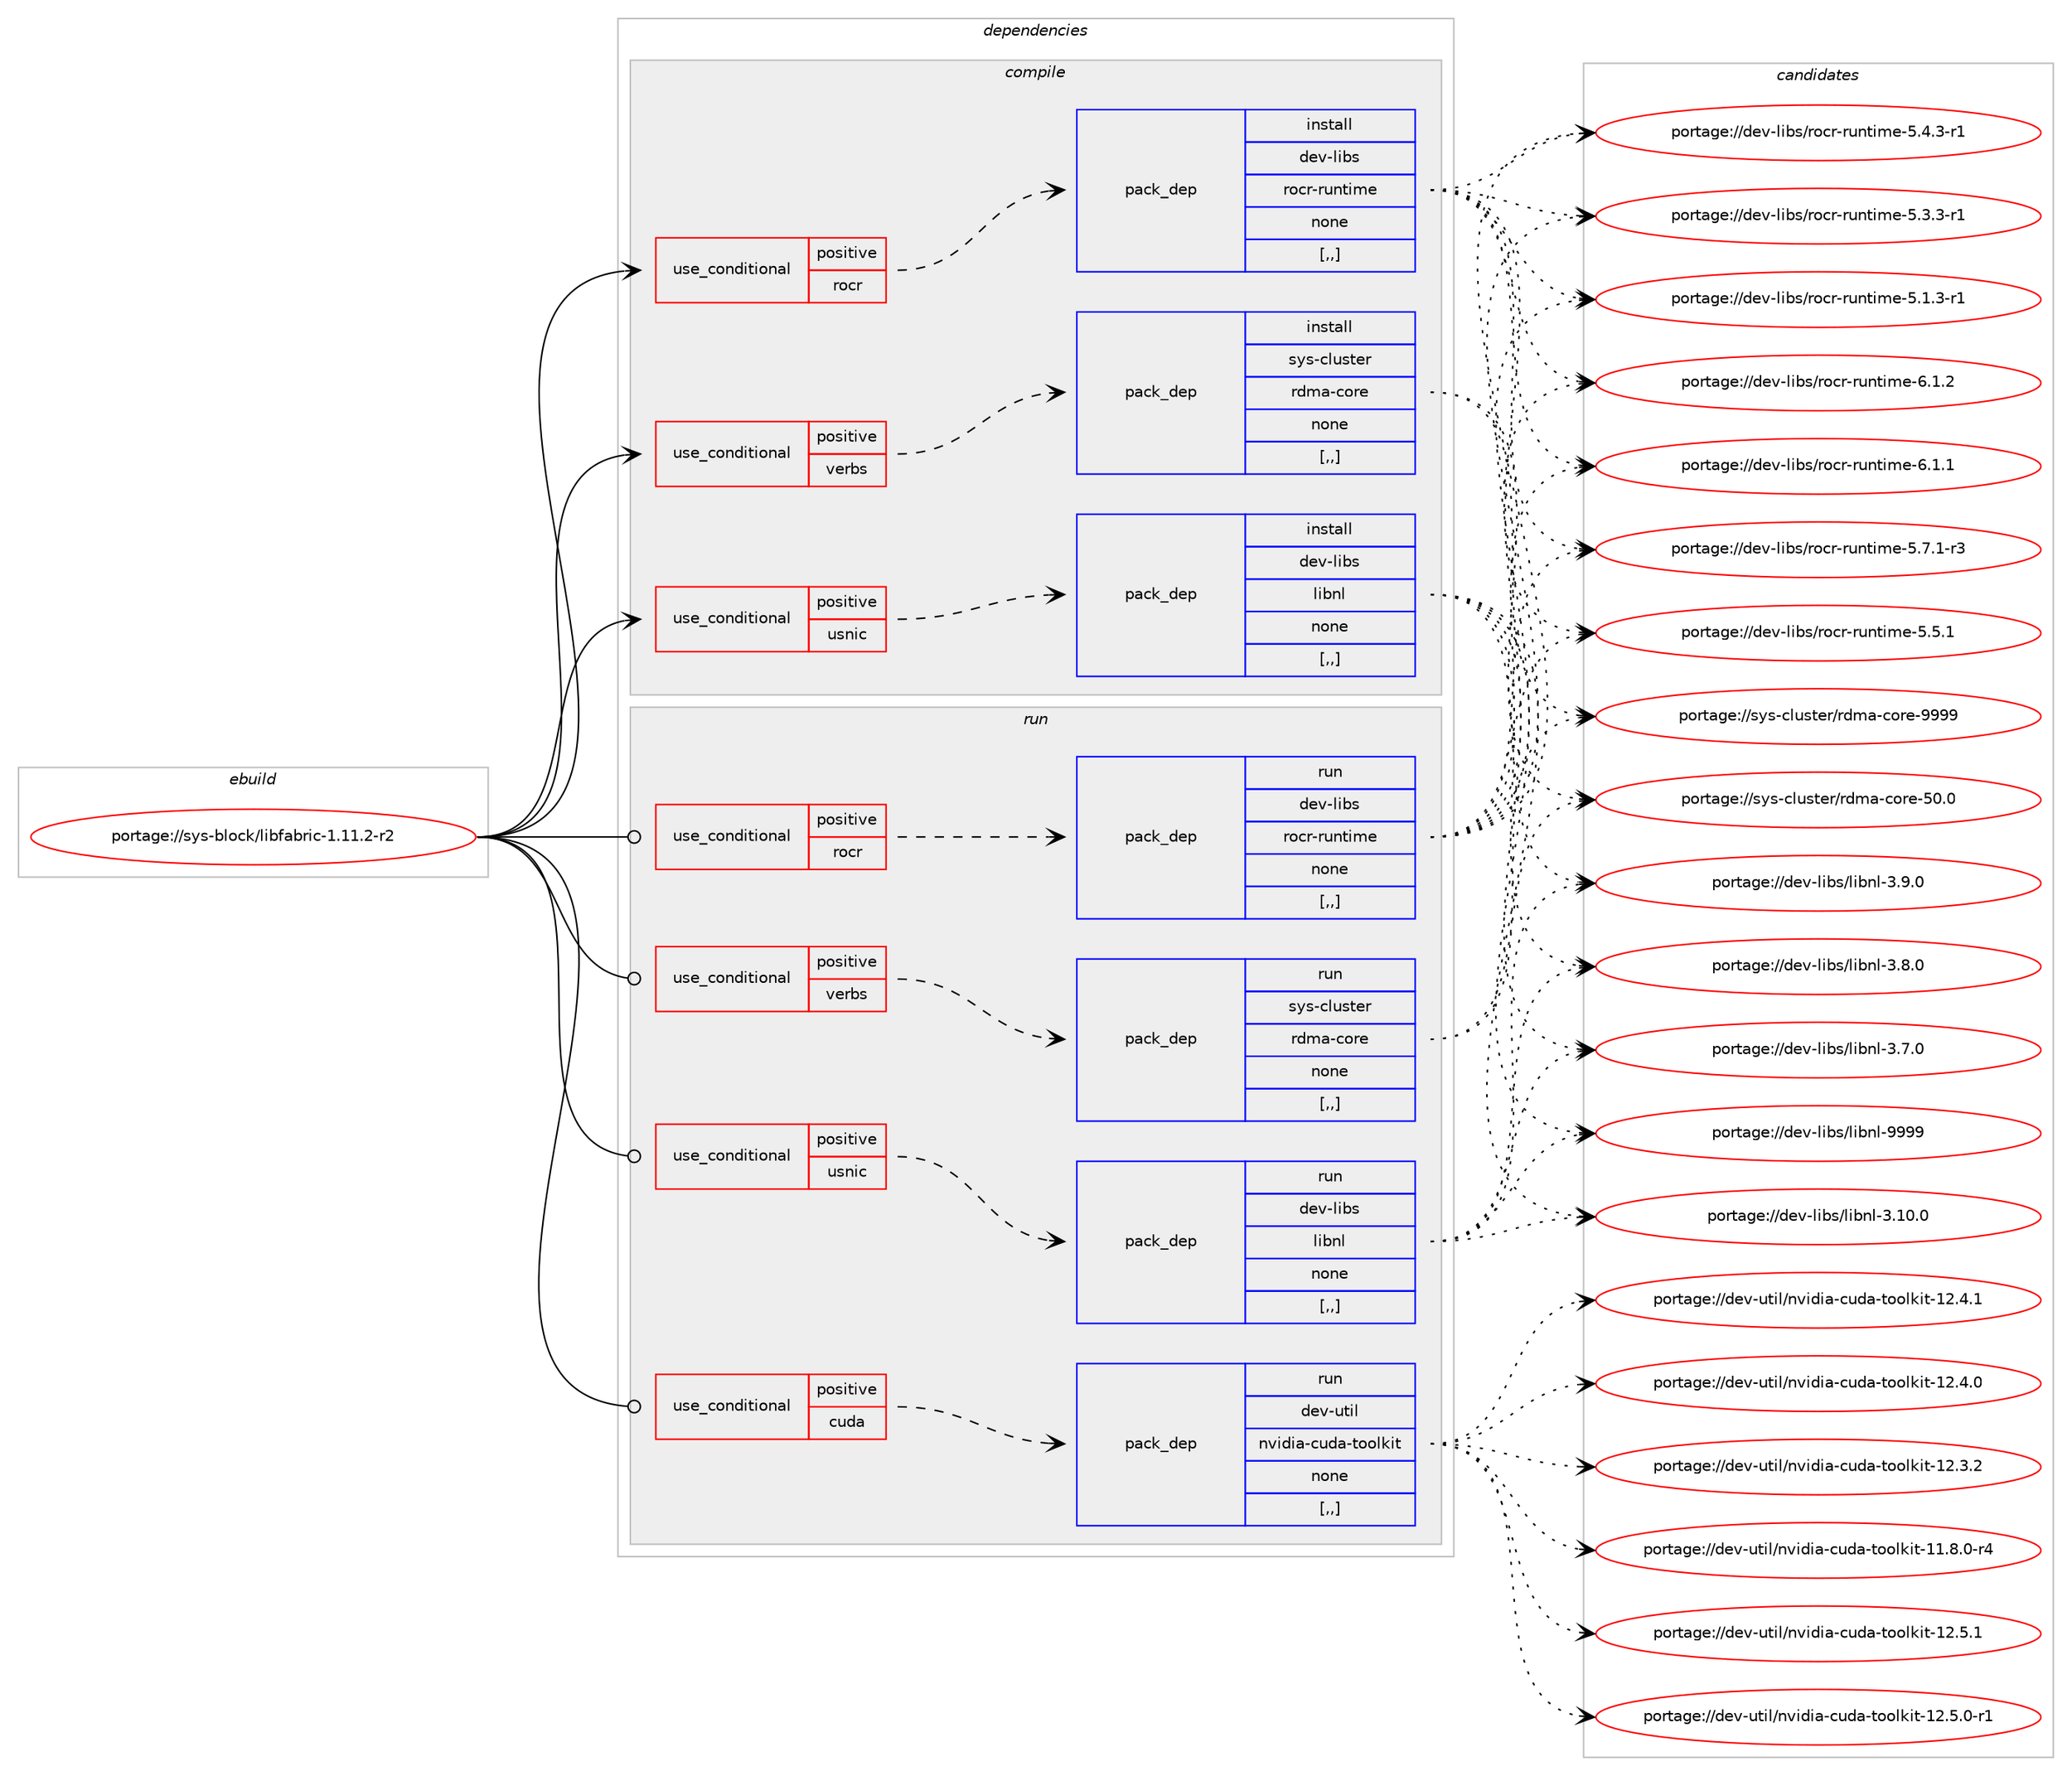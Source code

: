 digraph prolog {

# *************
# Graph options
# *************

newrank=true;
concentrate=true;
compound=true;
graph [rankdir=LR,fontname=Helvetica,fontsize=10,ranksep=1.5];#, ranksep=2.5, nodesep=0.2];
edge  [arrowhead=vee];
node  [fontname=Helvetica,fontsize=10];

# **********
# The ebuild
# **********

subgraph cluster_leftcol {
color=gray;
label=<<i>ebuild</i>>;
id [label="portage://sys-block/libfabric-1.11.2-r2", color=red, width=4, href="../sys-block/libfabric-1.11.2-r2.svg"];
}

# ****************
# The dependencies
# ****************

subgraph cluster_midcol {
color=gray;
label=<<i>dependencies</i>>;
subgraph cluster_compile {
fillcolor="#eeeeee";
style=filled;
label=<<i>compile</i>>;
subgraph cond113629 {
dependency428114 [label=<<TABLE BORDER="0" CELLBORDER="1" CELLSPACING="0" CELLPADDING="4"><TR><TD ROWSPAN="3" CELLPADDING="10">use_conditional</TD></TR><TR><TD>positive</TD></TR><TR><TD>rocr</TD></TR></TABLE>>, shape=none, color=red];
subgraph pack311549 {
dependency428115 [label=<<TABLE BORDER="0" CELLBORDER="1" CELLSPACING="0" CELLPADDING="4" WIDTH="220"><TR><TD ROWSPAN="6" CELLPADDING="30">pack_dep</TD></TR><TR><TD WIDTH="110">install</TD></TR><TR><TD>dev-libs</TD></TR><TR><TD>rocr-runtime</TD></TR><TR><TD>none</TD></TR><TR><TD>[,,]</TD></TR></TABLE>>, shape=none, color=blue];
}
dependency428114:e -> dependency428115:w [weight=20,style="dashed",arrowhead="vee"];
}
id:e -> dependency428114:w [weight=20,style="solid",arrowhead="vee"];
subgraph cond113630 {
dependency428116 [label=<<TABLE BORDER="0" CELLBORDER="1" CELLSPACING="0" CELLPADDING="4"><TR><TD ROWSPAN="3" CELLPADDING="10">use_conditional</TD></TR><TR><TD>positive</TD></TR><TR><TD>usnic</TD></TR></TABLE>>, shape=none, color=red];
subgraph pack311550 {
dependency428117 [label=<<TABLE BORDER="0" CELLBORDER="1" CELLSPACING="0" CELLPADDING="4" WIDTH="220"><TR><TD ROWSPAN="6" CELLPADDING="30">pack_dep</TD></TR><TR><TD WIDTH="110">install</TD></TR><TR><TD>dev-libs</TD></TR><TR><TD>libnl</TD></TR><TR><TD>none</TD></TR><TR><TD>[,,]</TD></TR></TABLE>>, shape=none, color=blue];
}
dependency428116:e -> dependency428117:w [weight=20,style="dashed",arrowhead="vee"];
}
id:e -> dependency428116:w [weight=20,style="solid",arrowhead="vee"];
subgraph cond113631 {
dependency428118 [label=<<TABLE BORDER="0" CELLBORDER="1" CELLSPACING="0" CELLPADDING="4"><TR><TD ROWSPAN="3" CELLPADDING="10">use_conditional</TD></TR><TR><TD>positive</TD></TR><TR><TD>verbs</TD></TR></TABLE>>, shape=none, color=red];
subgraph pack311551 {
dependency428119 [label=<<TABLE BORDER="0" CELLBORDER="1" CELLSPACING="0" CELLPADDING="4" WIDTH="220"><TR><TD ROWSPAN="6" CELLPADDING="30">pack_dep</TD></TR><TR><TD WIDTH="110">install</TD></TR><TR><TD>sys-cluster</TD></TR><TR><TD>rdma-core</TD></TR><TR><TD>none</TD></TR><TR><TD>[,,]</TD></TR></TABLE>>, shape=none, color=blue];
}
dependency428118:e -> dependency428119:w [weight=20,style="dashed",arrowhead="vee"];
}
id:e -> dependency428118:w [weight=20,style="solid",arrowhead="vee"];
}
subgraph cluster_compileandrun {
fillcolor="#eeeeee";
style=filled;
label=<<i>compile and run</i>>;
}
subgraph cluster_run {
fillcolor="#eeeeee";
style=filled;
label=<<i>run</i>>;
subgraph cond113632 {
dependency428120 [label=<<TABLE BORDER="0" CELLBORDER="1" CELLSPACING="0" CELLPADDING="4"><TR><TD ROWSPAN="3" CELLPADDING="10">use_conditional</TD></TR><TR><TD>positive</TD></TR><TR><TD>cuda</TD></TR></TABLE>>, shape=none, color=red];
subgraph pack311552 {
dependency428121 [label=<<TABLE BORDER="0" CELLBORDER="1" CELLSPACING="0" CELLPADDING="4" WIDTH="220"><TR><TD ROWSPAN="6" CELLPADDING="30">pack_dep</TD></TR><TR><TD WIDTH="110">run</TD></TR><TR><TD>dev-util</TD></TR><TR><TD>nvidia-cuda-toolkit</TD></TR><TR><TD>none</TD></TR><TR><TD>[,,]</TD></TR></TABLE>>, shape=none, color=blue];
}
dependency428120:e -> dependency428121:w [weight=20,style="dashed",arrowhead="vee"];
}
id:e -> dependency428120:w [weight=20,style="solid",arrowhead="odot"];
subgraph cond113633 {
dependency428122 [label=<<TABLE BORDER="0" CELLBORDER="1" CELLSPACING="0" CELLPADDING="4"><TR><TD ROWSPAN="3" CELLPADDING="10">use_conditional</TD></TR><TR><TD>positive</TD></TR><TR><TD>rocr</TD></TR></TABLE>>, shape=none, color=red];
subgraph pack311553 {
dependency428123 [label=<<TABLE BORDER="0" CELLBORDER="1" CELLSPACING="0" CELLPADDING="4" WIDTH="220"><TR><TD ROWSPAN="6" CELLPADDING="30">pack_dep</TD></TR><TR><TD WIDTH="110">run</TD></TR><TR><TD>dev-libs</TD></TR><TR><TD>rocr-runtime</TD></TR><TR><TD>none</TD></TR><TR><TD>[,,]</TD></TR></TABLE>>, shape=none, color=blue];
}
dependency428122:e -> dependency428123:w [weight=20,style="dashed",arrowhead="vee"];
}
id:e -> dependency428122:w [weight=20,style="solid",arrowhead="odot"];
subgraph cond113634 {
dependency428124 [label=<<TABLE BORDER="0" CELLBORDER="1" CELLSPACING="0" CELLPADDING="4"><TR><TD ROWSPAN="3" CELLPADDING="10">use_conditional</TD></TR><TR><TD>positive</TD></TR><TR><TD>usnic</TD></TR></TABLE>>, shape=none, color=red];
subgraph pack311554 {
dependency428125 [label=<<TABLE BORDER="0" CELLBORDER="1" CELLSPACING="0" CELLPADDING="4" WIDTH="220"><TR><TD ROWSPAN="6" CELLPADDING="30">pack_dep</TD></TR><TR><TD WIDTH="110">run</TD></TR><TR><TD>dev-libs</TD></TR><TR><TD>libnl</TD></TR><TR><TD>none</TD></TR><TR><TD>[,,]</TD></TR></TABLE>>, shape=none, color=blue];
}
dependency428124:e -> dependency428125:w [weight=20,style="dashed",arrowhead="vee"];
}
id:e -> dependency428124:w [weight=20,style="solid",arrowhead="odot"];
subgraph cond113635 {
dependency428126 [label=<<TABLE BORDER="0" CELLBORDER="1" CELLSPACING="0" CELLPADDING="4"><TR><TD ROWSPAN="3" CELLPADDING="10">use_conditional</TD></TR><TR><TD>positive</TD></TR><TR><TD>verbs</TD></TR></TABLE>>, shape=none, color=red];
subgraph pack311555 {
dependency428127 [label=<<TABLE BORDER="0" CELLBORDER="1" CELLSPACING="0" CELLPADDING="4" WIDTH="220"><TR><TD ROWSPAN="6" CELLPADDING="30">pack_dep</TD></TR><TR><TD WIDTH="110">run</TD></TR><TR><TD>sys-cluster</TD></TR><TR><TD>rdma-core</TD></TR><TR><TD>none</TD></TR><TR><TD>[,,]</TD></TR></TABLE>>, shape=none, color=blue];
}
dependency428126:e -> dependency428127:w [weight=20,style="dashed",arrowhead="vee"];
}
id:e -> dependency428126:w [weight=20,style="solid",arrowhead="odot"];
}
}

# **************
# The candidates
# **************

subgraph cluster_choices {
rank=same;
color=gray;
label=<<i>candidates</i>>;

subgraph choice311549 {
color=black;
nodesep=1;
choice1001011184510810598115471141119911445114117110116105109101455446494650 [label="portage://dev-libs/rocr-runtime-6.1.2", color=red, width=4,href="../dev-libs/rocr-runtime-6.1.2.svg"];
choice1001011184510810598115471141119911445114117110116105109101455446494649 [label="portage://dev-libs/rocr-runtime-6.1.1", color=red, width=4,href="../dev-libs/rocr-runtime-6.1.1.svg"];
choice10010111845108105981154711411199114451141171101161051091014553465546494511451 [label="portage://dev-libs/rocr-runtime-5.7.1-r3", color=red, width=4,href="../dev-libs/rocr-runtime-5.7.1-r3.svg"];
choice1001011184510810598115471141119911445114117110116105109101455346534649 [label="portage://dev-libs/rocr-runtime-5.5.1", color=red, width=4,href="../dev-libs/rocr-runtime-5.5.1.svg"];
choice10010111845108105981154711411199114451141171101161051091014553465246514511449 [label="portage://dev-libs/rocr-runtime-5.4.3-r1", color=red, width=4,href="../dev-libs/rocr-runtime-5.4.3-r1.svg"];
choice10010111845108105981154711411199114451141171101161051091014553465146514511449 [label="portage://dev-libs/rocr-runtime-5.3.3-r1", color=red, width=4,href="../dev-libs/rocr-runtime-5.3.3-r1.svg"];
choice10010111845108105981154711411199114451141171101161051091014553464946514511449 [label="portage://dev-libs/rocr-runtime-5.1.3-r1", color=red, width=4,href="../dev-libs/rocr-runtime-5.1.3-r1.svg"];
dependency428115:e -> choice1001011184510810598115471141119911445114117110116105109101455446494650:w [style=dotted,weight="100"];
dependency428115:e -> choice1001011184510810598115471141119911445114117110116105109101455446494649:w [style=dotted,weight="100"];
dependency428115:e -> choice10010111845108105981154711411199114451141171101161051091014553465546494511451:w [style=dotted,weight="100"];
dependency428115:e -> choice1001011184510810598115471141119911445114117110116105109101455346534649:w [style=dotted,weight="100"];
dependency428115:e -> choice10010111845108105981154711411199114451141171101161051091014553465246514511449:w [style=dotted,weight="100"];
dependency428115:e -> choice10010111845108105981154711411199114451141171101161051091014553465146514511449:w [style=dotted,weight="100"];
dependency428115:e -> choice10010111845108105981154711411199114451141171101161051091014553464946514511449:w [style=dotted,weight="100"];
}
subgraph choice311550 {
color=black;
nodesep=1;
choice100101118451081059811547108105981101084557575757 [label="portage://dev-libs/libnl-9999", color=red, width=4,href="../dev-libs/libnl-9999.svg"];
choice1001011184510810598115471081059811010845514649484648 [label="portage://dev-libs/libnl-3.10.0", color=red, width=4,href="../dev-libs/libnl-3.10.0.svg"];
choice10010111845108105981154710810598110108455146574648 [label="portage://dev-libs/libnl-3.9.0", color=red, width=4,href="../dev-libs/libnl-3.9.0.svg"];
choice10010111845108105981154710810598110108455146564648 [label="portage://dev-libs/libnl-3.8.0", color=red, width=4,href="../dev-libs/libnl-3.8.0.svg"];
choice10010111845108105981154710810598110108455146554648 [label="portage://dev-libs/libnl-3.7.0", color=red, width=4,href="../dev-libs/libnl-3.7.0.svg"];
dependency428117:e -> choice100101118451081059811547108105981101084557575757:w [style=dotted,weight="100"];
dependency428117:e -> choice1001011184510810598115471081059811010845514649484648:w [style=dotted,weight="100"];
dependency428117:e -> choice10010111845108105981154710810598110108455146574648:w [style=dotted,weight="100"];
dependency428117:e -> choice10010111845108105981154710810598110108455146564648:w [style=dotted,weight="100"];
dependency428117:e -> choice10010111845108105981154710810598110108455146554648:w [style=dotted,weight="100"];
}
subgraph choice311551 {
color=black;
nodesep=1;
choice1151211154599108117115116101114471141001099745991111141014557575757 [label="portage://sys-cluster/rdma-core-9999", color=red, width=4,href="../sys-cluster/rdma-core-9999.svg"];
choice1151211154599108117115116101114471141001099745991111141014553484648 [label="portage://sys-cluster/rdma-core-50.0", color=red, width=4,href="../sys-cluster/rdma-core-50.0.svg"];
dependency428119:e -> choice1151211154599108117115116101114471141001099745991111141014557575757:w [style=dotted,weight="100"];
dependency428119:e -> choice1151211154599108117115116101114471141001099745991111141014553484648:w [style=dotted,weight="100"];
}
subgraph choice311552 {
color=black;
nodesep=1;
choice1001011184511711610510847110118105100105974599117100974511611111110810710511645495046534649 [label="portage://dev-util/nvidia-cuda-toolkit-12.5.1", color=red, width=4,href="../dev-util/nvidia-cuda-toolkit-12.5.1.svg"];
choice10010111845117116105108471101181051001059745991171009745116111111108107105116454950465346484511449 [label="portage://dev-util/nvidia-cuda-toolkit-12.5.0-r1", color=red, width=4,href="../dev-util/nvidia-cuda-toolkit-12.5.0-r1.svg"];
choice1001011184511711610510847110118105100105974599117100974511611111110810710511645495046524649 [label="portage://dev-util/nvidia-cuda-toolkit-12.4.1", color=red, width=4,href="../dev-util/nvidia-cuda-toolkit-12.4.1.svg"];
choice1001011184511711610510847110118105100105974599117100974511611111110810710511645495046524648 [label="portage://dev-util/nvidia-cuda-toolkit-12.4.0", color=red, width=4,href="../dev-util/nvidia-cuda-toolkit-12.4.0.svg"];
choice1001011184511711610510847110118105100105974599117100974511611111110810710511645495046514650 [label="portage://dev-util/nvidia-cuda-toolkit-12.3.2", color=red, width=4,href="../dev-util/nvidia-cuda-toolkit-12.3.2.svg"];
choice10010111845117116105108471101181051001059745991171009745116111111108107105116454949465646484511452 [label="portage://dev-util/nvidia-cuda-toolkit-11.8.0-r4", color=red, width=4,href="../dev-util/nvidia-cuda-toolkit-11.8.0-r4.svg"];
dependency428121:e -> choice1001011184511711610510847110118105100105974599117100974511611111110810710511645495046534649:w [style=dotted,weight="100"];
dependency428121:e -> choice10010111845117116105108471101181051001059745991171009745116111111108107105116454950465346484511449:w [style=dotted,weight="100"];
dependency428121:e -> choice1001011184511711610510847110118105100105974599117100974511611111110810710511645495046524649:w [style=dotted,weight="100"];
dependency428121:e -> choice1001011184511711610510847110118105100105974599117100974511611111110810710511645495046524648:w [style=dotted,weight="100"];
dependency428121:e -> choice1001011184511711610510847110118105100105974599117100974511611111110810710511645495046514650:w [style=dotted,weight="100"];
dependency428121:e -> choice10010111845117116105108471101181051001059745991171009745116111111108107105116454949465646484511452:w [style=dotted,weight="100"];
}
subgraph choice311553 {
color=black;
nodesep=1;
choice1001011184510810598115471141119911445114117110116105109101455446494650 [label="portage://dev-libs/rocr-runtime-6.1.2", color=red, width=4,href="../dev-libs/rocr-runtime-6.1.2.svg"];
choice1001011184510810598115471141119911445114117110116105109101455446494649 [label="portage://dev-libs/rocr-runtime-6.1.1", color=red, width=4,href="../dev-libs/rocr-runtime-6.1.1.svg"];
choice10010111845108105981154711411199114451141171101161051091014553465546494511451 [label="portage://dev-libs/rocr-runtime-5.7.1-r3", color=red, width=4,href="../dev-libs/rocr-runtime-5.7.1-r3.svg"];
choice1001011184510810598115471141119911445114117110116105109101455346534649 [label="portage://dev-libs/rocr-runtime-5.5.1", color=red, width=4,href="../dev-libs/rocr-runtime-5.5.1.svg"];
choice10010111845108105981154711411199114451141171101161051091014553465246514511449 [label="portage://dev-libs/rocr-runtime-5.4.3-r1", color=red, width=4,href="../dev-libs/rocr-runtime-5.4.3-r1.svg"];
choice10010111845108105981154711411199114451141171101161051091014553465146514511449 [label="portage://dev-libs/rocr-runtime-5.3.3-r1", color=red, width=4,href="../dev-libs/rocr-runtime-5.3.3-r1.svg"];
choice10010111845108105981154711411199114451141171101161051091014553464946514511449 [label="portage://dev-libs/rocr-runtime-5.1.3-r1", color=red, width=4,href="../dev-libs/rocr-runtime-5.1.3-r1.svg"];
dependency428123:e -> choice1001011184510810598115471141119911445114117110116105109101455446494650:w [style=dotted,weight="100"];
dependency428123:e -> choice1001011184510810598115471141119911445114117110116105109101455446494649:w [style=dotted,weight="100"];
dependency428123:e -> choice10010111845108105981154711411199114451141171101161051091014553465546494511451:w [style=dotted,weight="100"];
dependency428123:e -> choice1001011184510810598115471141119911445114117110116105109101455346534649:w [style=dotted,weight="100"];
dependency428123:e -> choice10010111845108105981154711411199114451141171101161051091014553465246514511449:w [style=dotted,weight="100"];
dependency428123:e -> choice10010111845108105981154711411199114451141171101161051091014553465146514511449:w [style=dotted,weight="100"];
dependency428123:e -> choice10010111845108105981154711411199114451141171101161051091014553464946514511449:w [style=dotted,weight="100"];
}
subgraph choice311554 {
color=black;
nodesep=1;
choice100101118451081059811547108105981101084557575757 [label="portage://dev-libs/libnl-9999", color=red, width=4,href="../dev-libs/libnl-9999.svg"];
choice1001011184510810598115471081059811010845514649484648 [label="portage://dev-libs/libnl-3.10.0", color=red, width=4,href="../dev-libs/libnl-3.10.0.svg"];
choice10010111845108105981154710810598110108455146574648 [label="portage://dev-libs/libnl-3.9.0", color=red, width=4,href="../dev-libs/libnl-3.9.0.svg"];
choice10010111845108105981154710810598110108455146564648 [label="portage://dev-libs/libnl-3.8.0", color=red, width=4,href="../dev-libs/libnl-3.8.0.svg"];
choice10010111845108105981154710810598110108455146554648 [label="portage://dev-libs/libnl-3.7.0", color=red, width=4,href="../dev-libs/libnl-3.7.0.svg"];
dependency428125:e -> choice100101118451081059811547108105981101084557575757:w [style=dotted,weight="100"];
dependency428125:e -> choice1001011184510810598115471081059811010845514649484648:w [style=dotted,weight="100"];
dependency428125:e -> choice10010111845108105981154710810598110108455146574648:w [style=dotted,weight="100"];
dependency428125:e -> choice10010111845108105981154710810598110108455146564648:w [style=dotted,weight="100"];
dependency428125:e -> choice10010111845108105981154710810598110108455146554648:w [style=dotted,weight="100"];
}
subgraph choice311555 {
color=black;
nodesep=1;
choice1151211154599108117115116101114471141001099745991111141014557575757 [label="portage://sys-cluster/rdma-core-9999", color=red, width=4,href="../sys-cluster/rdma-core-9999.svg"];
choice1151211154599108117115116101114471141001099745991111141014553484648 [label="portage://sys-cluster/rdma-core-50.0", color=red, width=4,href="../sys-cluster/rdma-core-50.0.svg"];
dependency428127:e -> choice1151211154599108117115116101114471141001099745991111141014557575757:w [style=dotted,weight="100"];
dependency428127:e -> choice1151211154599108117115116101114471141001099745991111141014553484648:w [style=dotted,weight="100"];
}
}

}
